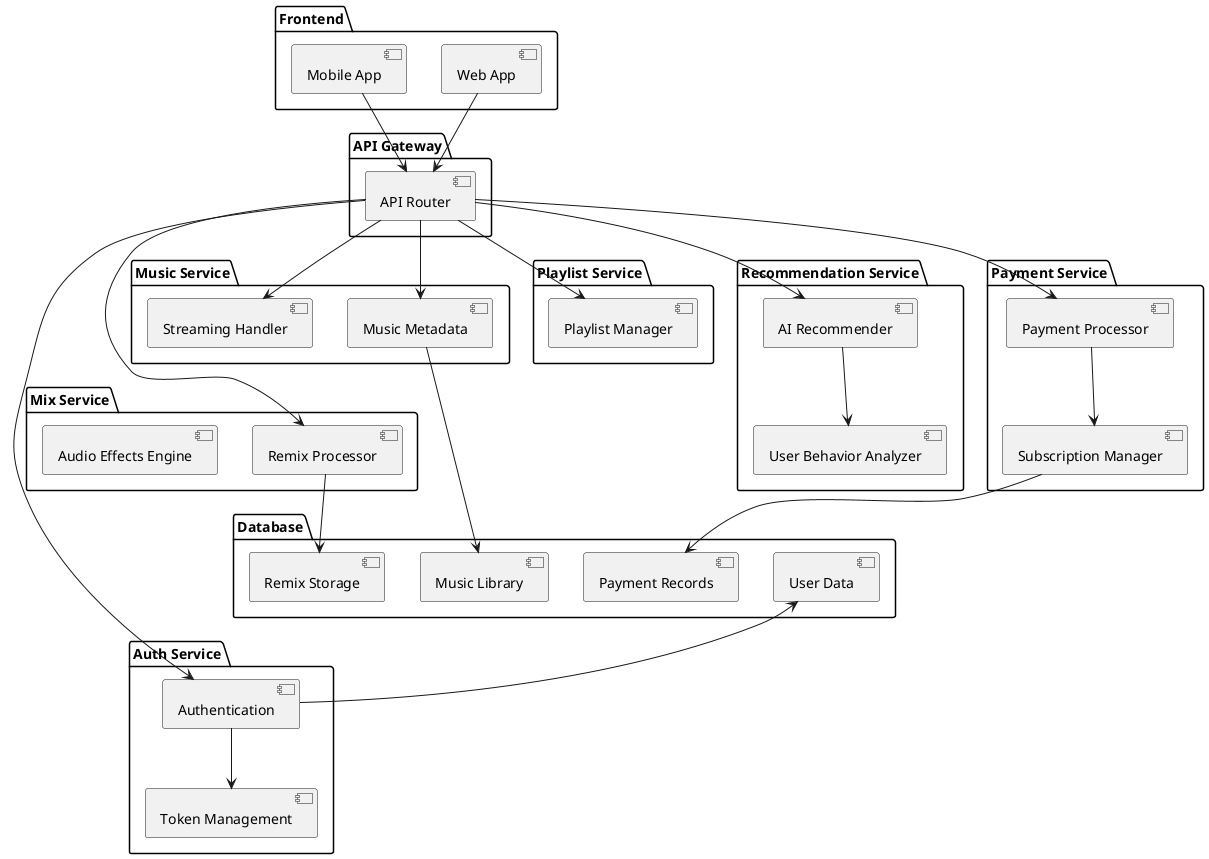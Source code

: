 @startuml

package "Frontend" {
  [Web App]
  [Mobile App]
}

package "API Gateway" {
  [API Router]
}

package "Auth Service" {
  [Authentication]
  [Token Management]
}

package "Mix Service" {
  [Remix Processor]
  [Audio Effects Engine]
}

package "Music Service" {
  [Music Metadata]
  [Streaming Handler]
}

package "Playlist Service" {
  [Playlist Manager]
}

package "Recommendation Service" {
  [AI Recommender]
  [User Behavior Analyzer]
}

package "Payment Service" {
  [Payment Processor]
  [Subscription Manager]
}

package "Database" {
  [User Data]
  [Music Library]
  [Remix Storage]
  [Payment Records]
}

[Web App] --> [API Router]
[Mobile App] --> [API Router]

[API Router] --> [Authentication]
[Authentication] --> [Token Management]

[API Router] --> [Music Metadata]
[API Router] --> [Streaming Handler]
[API Router] --> [Playlist Manager]
[API Router] --> [AI Recommender]
[API Router] --> [Remix Processor]
[API Router] --> [Payment Processor]

[Music Metadata] --> [Music Library]
[Remix Processor] --> [Remix Storage]
[User Data] <-- [Authentication]
[AI Recommender] --> [User Behavior Analyzer]
[Payment Processor] --> [Subscription Manager]
[Subscription Manager] --> [Payment Records]

@enduml